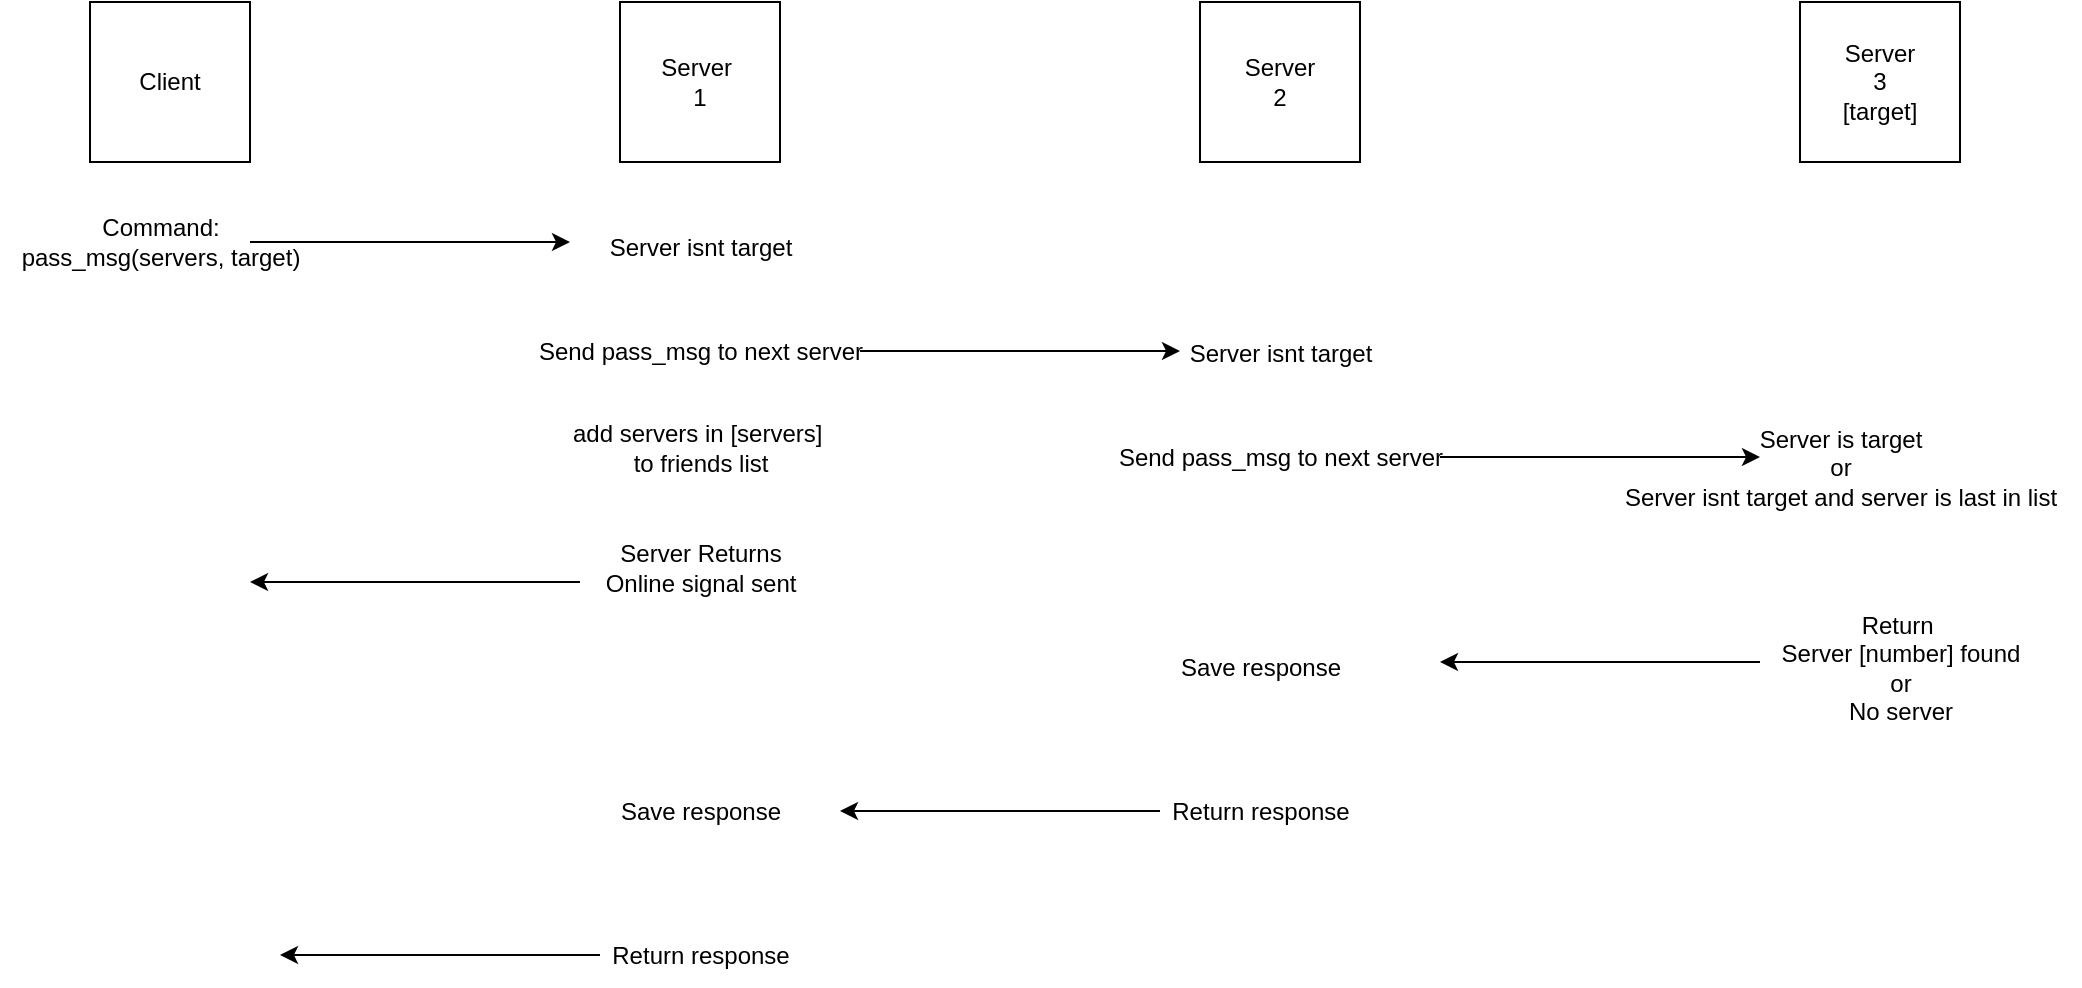 <mxfile>
    <diagram id="MtCE5jzraeUFnyB5sYMj" name="Page-1">
        <mxGraphModel dx="1974" dy="719" grid="1" gridSize="10" guides="1" tooltips="1" connect="1" arrows="1" fold="1" page="1" pageScale="1" pageWidth="850" pageHeight="1100" math="0" shadow="0">
            <root>
                <mxCell id="0"/>
                <mxCell id="1" parent="0"/>
                <mxCell id="2" value="Server&amp;nbsp;&lt;div&gt;1&lt;/div&gt;" style="whiteSpace=wrap;html=1;aspect=fixed;" parent="1" vertex="1">
                    <mxGeometry x="280" y="120" width="80" height="80" as="geometry"/>
                </mxCell>
                <mxCell id="4" value="Server&lt;div&gt;2&lt;/div&gt;" style="whiteSpace=wrap;html=1;aspect=fixed;" parent="1" vertex="1">
                    <mxGeometry x="570" y="120" width="80" height="80" as="geometry"/>
                </mxCell>
                <mxCell id="5" value="" style="endArrow=classic;html=1;" parent="1" edge="1">
                    <mxGeometry width="50" height="50" relative="1" as="geometry">
                        <mxPoint x="850" y="450" as="sourcePoint"/>
                        <mxPoint x="690" y="450" as="targetPoint"/>
                    </mxGeometry>
                </mxCell>
                <mxCell id="6" value="" style="endArrow=classic;html=1;" parent="1" edge="1">
                    <mxGeometry width="50" height="50" relative="1" as="geometry">
                        <mxPoint x="400" y="294.5" as="sourcePoint"/>
                        <mxPoint x="560" y="294.5" as="targetPoint"/>
                    </mxGeometry>
                </mxCell>
                <mxCell id="9" value="Client" style="whiteSpace=wrap;html=1;aspect=fixed;" parent="1" vertex="1">
                    <mxGeometry x="15" y="120" width="80" height="80" as="geometry"/>
                </mxCell>
                <mxCell id="10" value="" style="endArrow=classic;html=1;" parent="1" edge="1">
                    <mxGeometry width="50" height="50" relative="1" as="geometry">
                        <mxPoint x="95" y="240" as="sourcePoint"/>
                        <mxPoint x="255" y="240" as="targetPoint"/>
                    </mxGeometry>
                </mxCell>
                <mxCell id="11" value="Command:&lt;div&gt;pass_msg(servers, target)&lt;/div&gt;" style="text;html=1;align=center;verticalAlign=middle;resizable=0;points=[];autosize=1;strokeColor=none;fillColor=none;" parent="1" vertex="1">
                    <mxGeometry x="-30" y="220" width="160" height="40" as="geometry"/>
                </mxCell>
                <mxCell id="12" value="&lt;span style=&quot;background-color: transparent;&quot;&gt;Send pass_msg to next server&lt;/span&gt;" style="text;html=1;align=center;verticalAlign=middle;resizable=0;points=[];autosize=1;strokeColor=none;fillColor=none;" parent="1" vertex="1">
                    <mxGeometry x="225" y="280" width="190" height="30" as="geometry"/>
                </mxCell>
                <mxCell id="15" value="add servers in [servers]&amp;nbsp;&lt;div&gt;to friends list&lt;/div&gt;" style="text;html=1;align=center;verticalAlign=middle;resizable=0;points=[];autosize=1;strokeColor=none;fillColor=none;" parent="1" vertex="1">
                    <mxGeometry x="245" y="323" width="150" height="40" as="geometry"/>
                </mxCell>
                <mxCell id="16" value="Server Returns&lt;div&gt;Online signal sent&lt;/div&gt;" style="text;html=1;align=center;verticalAlign=middle;resizable=0;points=[];autosize=1;strokeColor=none;fillColor=none;" parent="1" vertex="1">
                    <mxGeometry x="260" y="383" width="120" height="40" as="geometry"/>
                </mxCell>
                <mxCell id="17" value="" style="endArrow=classic;html=1;" parent="1" edge="1">
                    <mxGeometry width="50" height="50" relative="1" as="geometry">
                        <mxPoint x="260" y="410" as="sourcePoint"/>
                        <mxPoint x="95" y="410" as="targetPoint"/>
                    </mxGeometry>
                </mxCell>
                <mxCell id="18" value="Server&lt;div&gt;3&lt;/div&gt;&lt;div&gt;[target]&lt;/div&gt;" style="whiteSpace=wrap;html=1;aspect=fixed;" vertex="1" parent="1">
                    <mxGeometry x="870" y="120" width="80" height="80" as="geometry"/>
                </mxCell>
                <mxCell id="22" value="Server isnt target" style="text;html=1;align=center;verticalAlign=middle;resizable=0;points=[];autosize=1;strokeColor=none;fillColor=none;" vertex="1" parent="1">
                    <mxGeometry x="265" y="228" width="110" height="30" as="geometry"/>
                </mxCell>
                <mxCell id="23" value="" style="endArrow=classic;html=1;" edge="1" parent="1">
                    <mxGeometry width="50" height="50" relative="1" as="geometry">
                        <mxPoint x="690" y="347.5" as="sourcePoint"/>
                        <mxPoint x="850" y="347.5" as="targetPoint"/>
                    </mxGeometry>
                </mxCell>
                <mxCell id="24" value="&lt;span style=&quot;background-color: transparent;&quot;&gt;Send pass_msg to next server&lt;/span&gt;" style="text;html=1;align=center;verticalAlign=middle;resizable=0;points=[];autosize=1;strokeColor=none;fillColor=none;" vertex="1" parent="1">
                    <mxGeometry x="515" y="333" width="190" height="30" as="geometry"/>
                </mxCell>
                <mxCell id="25" value="Server isnt target" style="text;html=1;align=center;verticalAlign=middle;resizable=0;points=[];autosize=1;strokeColor=none;fillColor=none;" vertex="1" parent="1">
                    <mxGeometry x="555" y="281" width="110" height="30" as="geometry"/>
                </mxCell>
                <mxCell id="26" value="Server is target&lt;div&gt;or&lt;/div&gt;&lt;div&gt;Server isnt target and server is last in list&lt;/div&gt;" style="text;html=1;align=center;verticalAlign=middle;resizable=0;points=[];autosize=1;strokeColor=none;fillColor=none;" vertex="1" parent="1">
                    <mxGeometry x="770" y="323" width="240" height="60" as="geometry"/>
                </mxCell>
                <mxCell id="27" value="Return&amp;nbsp;&lt;div&gt;Server [number] found&lt;/div&gt;&lt;div&gt;or&lt;/div&gt;&lt;div&gt;No server&lt;/div&gt;" style="text;html=1;align=center;verticalAlign=middle;resizable=0;points=[];autosize=1;strokeColor=none;fillColor=none;" vertex="1" parent="1">
                    <mxGeometry x="850" y="418" width="140" height="70" as="geometry"/>
                </mxCell>
                <mxCell id="28" value="Save response" style="text;html=1;align=center;verticalAlign=middle;resizable=0;points=[];autosize=1;strokeColor=none;fillColor=none;" vertex="1" parent="1">
                    <mxGeometry x="550" y="438" width="100" height="30" as="geometry"/>
                </mxCell>
                <mxCell id="29" value="Return response" style="text;html=1;align=center;verticalAlign=middle;resizable=0;points=[];autosize=1;strokeColor=none;fillColor=none;" vertex="1" parent="1">
                    <mxGeometry x="545" y="510" width="110" height="30" as="geometry"/>
                </mxCell>
                <mxCell id="30" value="" style="endArrow=classic;html=1;" edge="1" parent="1">
                    <mxGeometry width="50" height="50" relative="1" as="geometry">
                        <mxPoint x="550" y="524.5" as="sourcePoint"/>
                        <mxPoint x="390" y="524.5" as="targetPoint"/>
                    </mxGeometry>
                </mxCell>
                <mxCell id="31" value="Save response" style="text;html=1;align=center;verticalAlign=middle;resizable=0;points=[];autosize=1;strokeColor=none;fillColor=none;" vertex="1" parent="1">
                    <mxGeometry x="270" y="510" width="100" height="30" as="geometry"/>
                </mxCell>
                <mxCell id="32" value="Return response" style="text;html=1;align=center;verticalAlign=middle;resizable=0;points=[];autosize=1;strokeColor=none;fillColor=none;" vertex="1" parent="1">
                    <mxGeometry x="265" y="582" width="110" height="30" as="geometry"/>
                </mxCell>
                <mxCell id="33" value="" style="endArrow=classic;html=1;" edge="1" parent="1">
                    <mxGeometry width="50" height="50" relative="1" as="geometry">
                        <mxPoint x="270" y="596.5" as="sourcePoint"/>
                        <mxPoint x="110" y="596.5" as="targetPoint"/>
                    </mxGeometry>
                </mxCell>
            </root>
        </mxGraphModel>
    </diagram>
</mxfile>